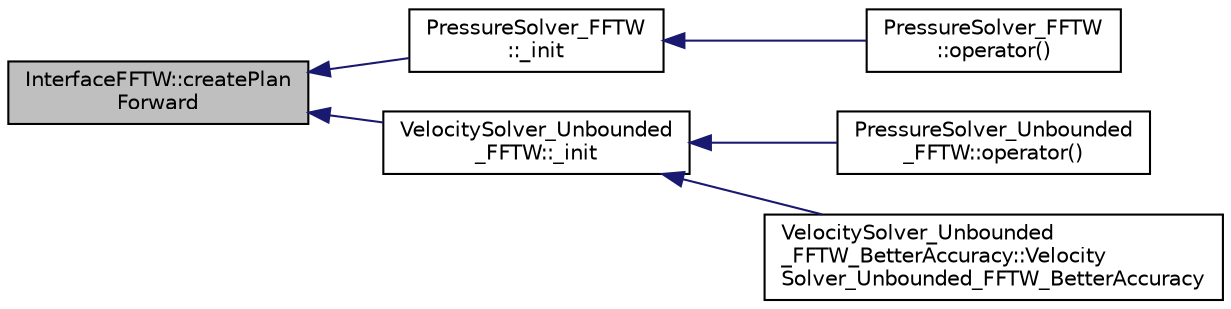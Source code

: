 digraph "InterfaceFFTW::createPlanForward"
{
  edge [fontname="Helvetica",fontsize="10",labelfontname="Helvetica",labelfontsize="10"];
  node [fontname="Helvetica",fontsize="10",shape=record];
  rankdir="LR";
  Node1 [label="InterfaceFFTW::createPlan\lForward",height=0.2,width=0.4,color="black", fillcolor="grey75", style="filled", fontcolor="black"];
  Node1 -> Node2 [dir="back",color="midnightblue",fontsize="10",style="solid",fontname="Helvetica"];
  Node2 [label="PressureSolver_FFTW\l::_init",height=0.2,width=0.4,color="black", fillcolor="white", style="filled",URL="$class_pressure_solver___f_f_t_w.html#a009887d2dd55f2fa8bfa051d0fc8a2ed"];
  Node2 -> Node3 [dir="back",color="midnightblue",fontsize="10",style="solid",fontname="Helvetica"];
  Node3 [label="PressureSolver_FFTW\l::operator()",height=0.2,width=0.4,color="black", fillcolor="white", style="filled",URL="$class_pressure_solver___f_f_t_w.html#ae44fe0bfd308ae294dbe0f61d9b43a20"];
  Node1 -> Node4 [dir="back",color="midnightblue",fontsize="10",style="solid",fontname="Helvetica"];
  Node4 [label="VelocitySolver_Unbounded\l_FFTW::_init",height=0.2,width=0.4,color="black", fillcolor="white", style="filled",URL="$class_velocity_solver___unbounded___f_f_t_w.html#a438430f0e53d259baa46539c2ba5acbc"];
  Node4 -> Node5 [dir="back",color="midnightblue",fontsize="10",style="solid",fontname="Helvetica"];
  Node5 [label="PressureSolver_Unbounded\l_FFTW::operator()",height=0.2,width=0.4,color="black", fillcolor="white", style="filled",URL="$class_pressure_solver___unbounded___f_f_t_w.html#af38fd881b74dd1d7c8e251156b0eae2c"];
  Node4 -> Node6 [dir="back",color="midnightblue",fontsize="10",style="solid",fontname="Helvetica"];
  Node6 [label="VelocitySolver_Unbounded\l_FFTW_BetterAccuracy::Velocity\lSolver_Unbounded_FFTW_BetterAccuracy",height=0.2,width=0.4,color="black", fillcolor="white", style="filled",URL="$class_velocity_solver___unbounded___f_f_t_w___better_accuracy.html#a83c87183908cd6a75e46c789156db1de"];
}
